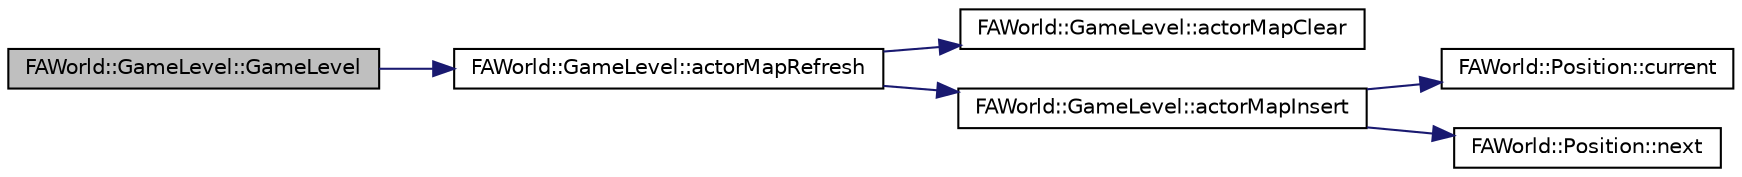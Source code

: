 digraph G
{
  edge [fontname="Helvetica",fontsize="10",labelfontname="Helvetica",labelfontsize="10"];
  node [fontname="Helvetica",fontsize="10",shape=record];
  rankdir="LR";
  Node1 [label="FAWorld::GameLevel::GameLevel",height=0.2,width=0.4,color="black", fillcolor="grey75", style="filled" fontcolor="black"];
  Node1 -> Node2 [color="midnightblue",fontsize="10",style="solid",fontname="Helvetica"];
  Node2 [label="FAWorld::GameLevel::actorMapRefresh",height=0.2,width=0.4,color="black", fillcolor="white", style="filled",URL="$class_f_a_world_1_1_game_level.html#a2355286e79388bc995971ba963924a8d"];
  Node2 -> Node3 [color="midnightblue",fontsize="10",style="solid",fontname="Helvetica"];
  Node3 [label="FAWorld::GameLevel::actorMapClear",height=0.2,width=0.4,color="black", fillcolor="white", style="filled",URL="$class_f_a_world_1_1_game_level.html#a08683ee87bd15235042842ee79e3d179"];
  Node2 -> Node4 [color="midnightblue",fontsize="10",style="solid",fontname="Helvetica"];
  Node4 [label="FAWorld::GameLevel::actorMapInsert",height=0.2,width=0.4,color="black", fillcolor="white", style="filled",URL="$class_f_a_world_1_1_game_level.html#ab00e0f84e8728647d39a7a2f39f08499"];
  Node4 -> Node5 [color="midnightblue",fontsize="10",style="solid",fontname="Helvetica"];
  Node5 [label="FAWorld::Position::current",height=0.2,width=0.4,color="black", fillcolor="white", style="filled",URL="$class_f_a_world_1_1_position.html#ad3f6fbf7e42940edc332a296a4c27090",tooltip="where we are coming from"];
  Node4 -> Node6 [color="midnightblue",fontsize="10",style="solid",fontname="Helvetica"];
  Node6 [label="FAWorld::Position::next",height=0.2,width=0.4,color="black", fillcolor="white", style="filled",URL="$class_f_a_world_1_1_position.html#aaab58152fbd29cfde68a7317dad1f83d",tooltip="where we are going to"];
}
